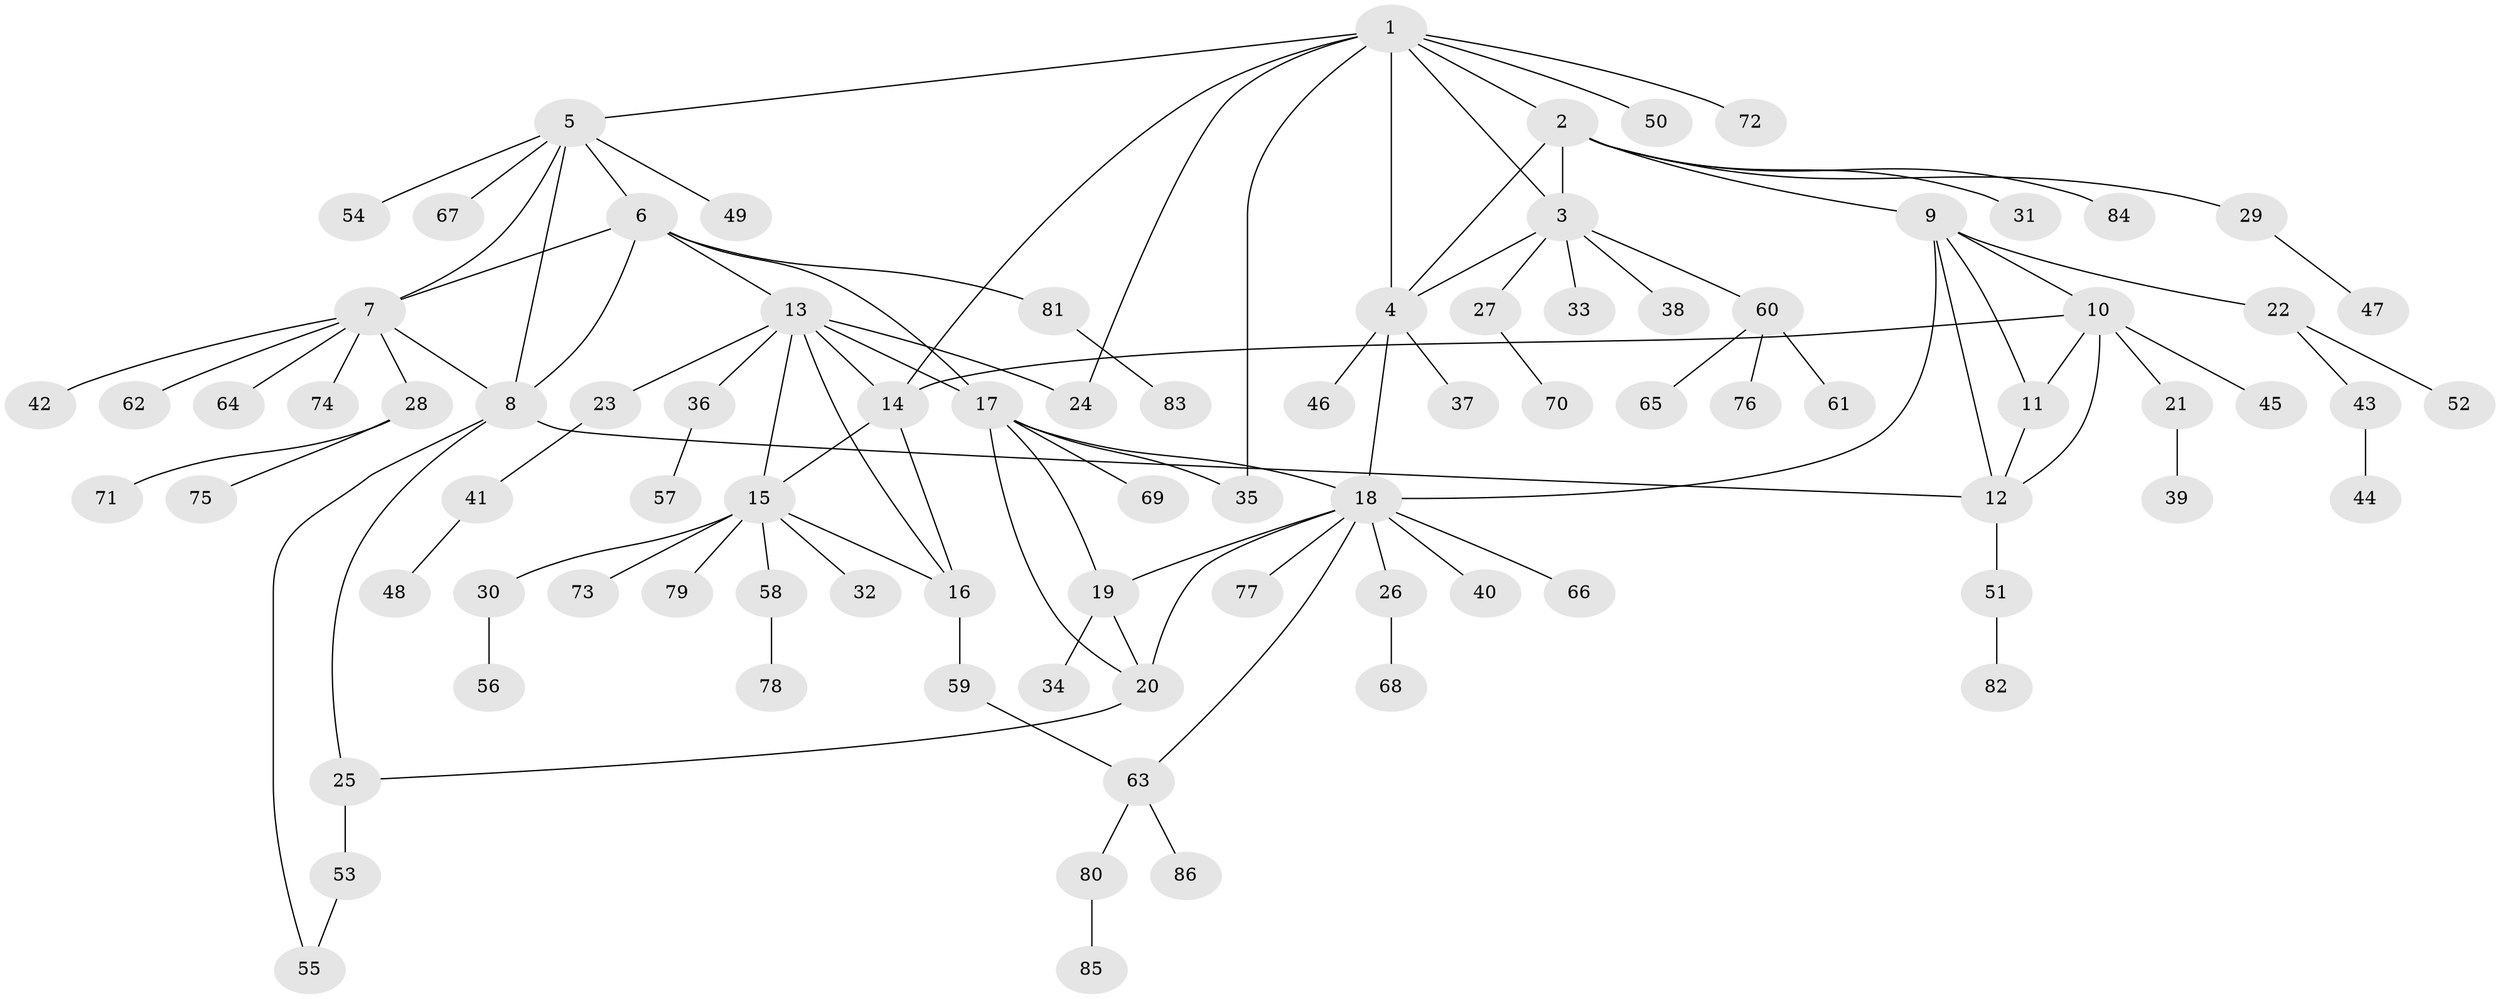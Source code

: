 // coarse degree distribution, {9: 0.017241379310344827, 10: 0.017241379310344827, 6: 0.06896551724137931, 5: 0.05172413793103448, 7: 0.05172413793103448, 4: 0.034482758620689655, 8: 0.034482758620689655, 3: 0.05172413793103448, 2: 0.08620689655172414, 1: 0.5862068965517241}
// Generated by graph-tools (version 1.1) at 2025/52/02/27/25 19:52:20]
// undirected, 86 vertices, 111 edges
graph export_dot {
graph [start="1"]
  node [color=gray90,style=filled];
  1;
  2;
  3;
  4;
  5;
  6;
  7;
  8;
  9;
  10;
  11;
  12;
  13;
  14;
  15;
  16;
  17;
  18;
  19;
  20;
  21;
  22;
  23;
  24;
  25;
  26;
  27;
  28;
  29;
  30;
  31;
  32;
  33;
  34;
  35;
  36;
  37;
  38;
  39;
  40;
  41;
  42;
  43;
  44;
  45;
  46;
  47;
  48;
  49;
  50;
  51;
  52;
  53;
  54;
  55;
  56;
  57;
  58;
  59;
  60;
  61;
  62;
  63;
  64;
  65;
  66;
  67;
  68;
  69;
  70;
  71;
  72;
  73;
  74;
  75;
  76;
  77;
  78;
  79;
  80;
  81;
  82;
  83;
  84;
  85;
  86;
  1 -- 2;
  1 -- 3;
  1 -- 4;
  1 -- 5;
  1 -- 14;
  1 -- 24;
  1 -- 35;
  1 -- 50;
  1 -- 72;
  2 -- 3;
  2 -- 4;
  2 -- 9;
  2 -- 29;
  2 -- 31;
  2 -- 84;
  3 -- 4;
  3 -- 27;
  3 -- 33;
  3 -- 38;
  3 -- 60;
  4 -- 18;
  4 -- 37;
  4 -- 46;
  5 -- 6;
  5 -- 7;
  5 -- 8;
  5 -- 49;
  5 -- 54;
  5 -- 67;
  6 -- 7;
  6 -- 8;
  6 -- 13;
  6 -- 17;
  6 -- 81;
  7 -- 8;
  7 -- 28;
  7 -- 42;
  7 -- 62;
  7 -- 64;
  7 -- 74;
  8 -- 12;
  8 -- 25;
  8 -- 55;
  9 -- 10;
  9 -- 11;
  9 -- 12;
  9 -- 18;
  9 -- 22;
  10 -- 11;
  10 -- 12;
  10 -- 14;
  10 -- 21;
  10 -- 45;
  11 -- 12;
  12 -- 51;
  13 -- 14;
  13 -- 15;
  13 -- 16;
  13 -- 17;
  13 -- 23;
  13 -- 24;
  13 -- 36;
  14 -- 15;
  14 -- 16;
  15 -- 16;
  15 -- 30;
  15 -- 32;
  15 -- 58;
  15 -- 73;
  15 -- 79;
  16 -- 59;
  17 -- 18;
  17 -- 19;
  17 -- 20;
  17 -- 35;
  17 -- 69;
  18 -- 19;
  18 -- 20;
  18 -- 26;
  18 -- 40;
  18 -- 63;
  18 -- 66;
  18 -- 77;
  19 -- 20;
  19 -- 34;
  20 -- 25;
  21 -- 39;
  22 -- 43;
  22 -- 52;
  23 -- 41;
  25 -- 53;
  26 -- 68;
  27 -- 70;
  28 -- 71;
  28 -- 75;
  29 -- 47;
  30 -- 56;
  36 -- 57;
  41 -- 48;
  43 -- 44;
  51 -- 82;
  53 -- 55;
  58 -- 78;
  59 -- 63;
  60 -- 61;
  60 -- 65;
  60 -- 76;
  63 -- 80;
  63 -- 86;
  80 -- 85;
  81 -- 83;
}
